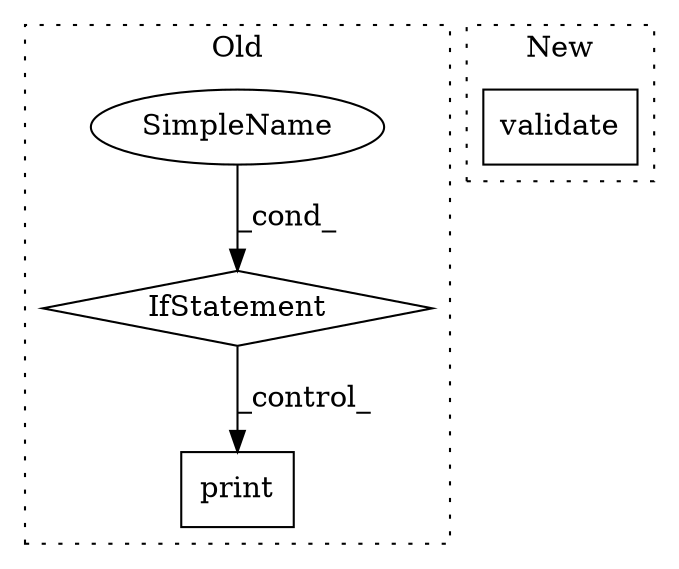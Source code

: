 digraph G {
subgraph cluster0 {
1 [label="print" a="32" s="5110,5202" l="6,1" shape="box"];
3 [label="IfStatement" a="25" s="5084,5100" l="4,2" shape="diamond"];
4 [label="SimpleName" a="42" s="" l="" shape="ellipse"];
label = "Old";
style="dotted";
}
subgraph cluster1 {
2 [label="validate" a="32" s="5681,5738" l="9,1" shape="box"];
label = "New";
style="dotted";
}
3 -> 1 [label="_control_"];
4 -> 3 [label="_cond_"];
}